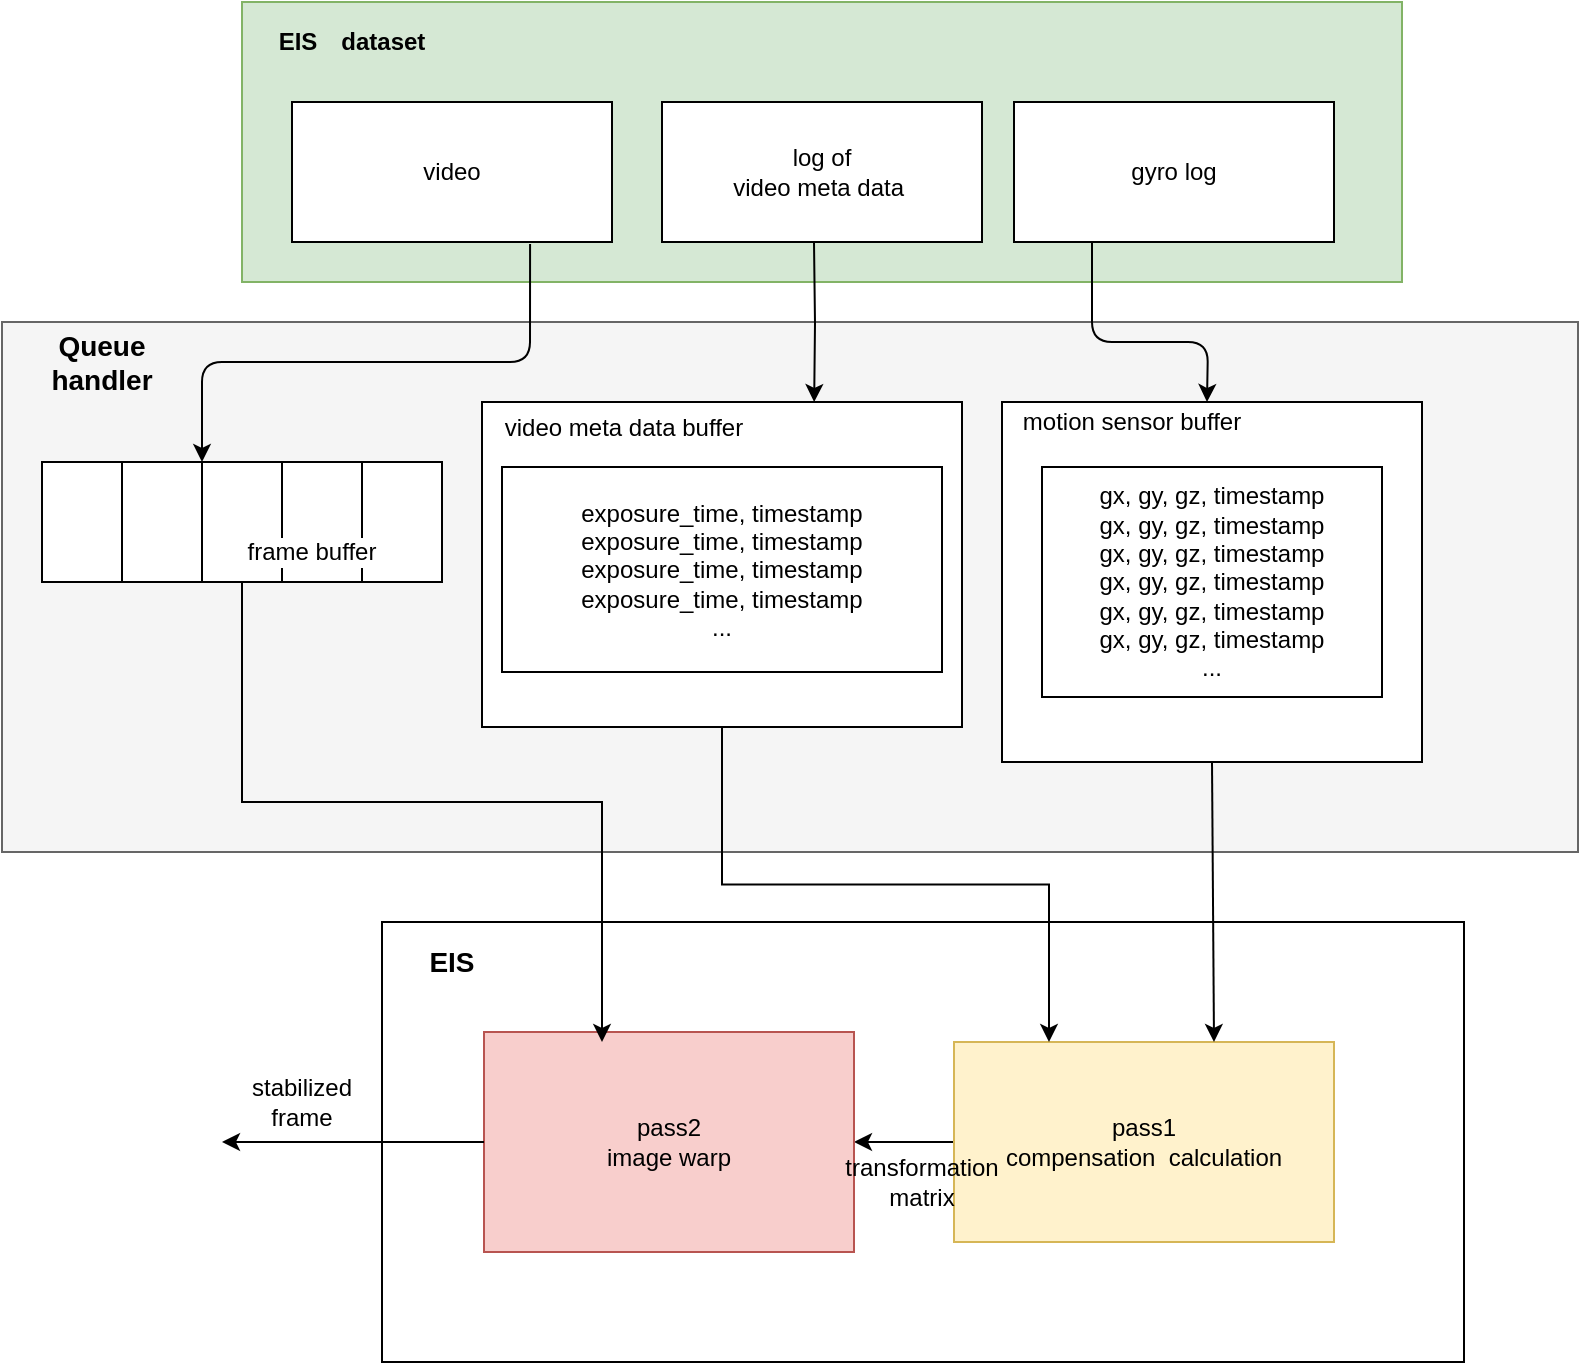 <mxfile version="12.6.5" type="device"><diagram id="pckq-Za0LadiSEhH-bo7" name="Page-1"><mxGraphModel dx="1086" dy="806" grid="1" gridSize="10" guides="1" tooltips="1" connect="1" arrows="1" fold="1" page="1" pageScale="1" pageWidth="827" pageHeight="1169" math="0" shadow="0"><root><mxCell id="0"/><mxCell id="1" parent="0"/><mxCell id="K-pxS7vYm2pjXd24T0SO-4" value="" style="rounded=0;whiteSpace=wrap;html=1;fillColor=#d5e8d4;strokeColor=#82b366;" vertex="1" parent="1"><mxGeometry x="140" y="310" width="580" height="140" as="geometry"/></mxCell><mxCell id="86jSjhqeAefCMMOoEHR7-1" value="" style="rounded=0;whiteSpace=wrap;html=1;fillColor=#f5f5f5;strokeColor=#666666;fontColor=#333333;" parent="1" vertex="1"><mxGeometry x="20" y="470" width="788" height="265" as="geometry"/></mxCell><mxCell id="pRQ-tqIKlYw9vhubMCUA-46" value="" style="rounded=0;whiteSpace=wrap;html=1;labelBackgroundColor=#ffffff;" parent="1" vertex="1"><mxGeometry x="210" y="770" width="541" height="220" as="geometry"/></mxCell><mxCell id="86jSjhqeAefCMMOoEHR7-3" style="edgeStyle=orthogonalEdgeStyle;rounded=0;orthogonalLoop=1;jettySize=auto;html=1;entryX=0.692;entryY=0;entryDx=0;entryDy=0;entryPerimeter=0;" parent="1" target="pRQ-tqIKlYw9vhubMCUA-29" edge="1"><mxGeometry relative="1" as="geometry"><mxPoint x="426" y="430" as="sourcePoint"/></mxGeometry></mxCell><mxCell id="pRQ-tqIKlYw9vhubMCUA-31" value="" style="group" parent="1" vertex="1" connectable="0"><mxGeometry x="510" y="510" width="220" height="180" as="geometry"/></mxCell><mxCell id="pRQ-tqIKlYw9vhubMCUA-26" value="" style="rounded=0;whiteSpace=wrap;html=1;labelBackgroundColor=#ffffff;" parent="pRQ-tqIKlYw9vhubMCUA-31" vertex="1"><mxGeometry x="10" width="210" height="180" as="geometry"/></mxCell><mxCell id="pRQ-tqIKlYw9vhubMCUA-25" value="gx, gy, gz, timestamp&lt;br&gt;gx, gy, gz, timestamp&lt;br&gt;gx, gy, gz, timestamp&lt;br&gt;gx, gy, gz, timestamp&lt;br&gt;gx, gy, gz, timestamp&lt;br&gt;gx, gy, gz, timestamp&lt;br&gt;..." style="rounded=0;whiteSpace=wrap;html=1;labelBackgroundColor=#ffffff;" parent="pRQ-tqIKlYw9vhubMCUA-31" vertex="1"><mxGeometry x="30" y="32.5" width="170" height="115" as="geometry"/></mxCell><mxCell id="pRQ-tqIKlYw9vhubMCUA-27" value="motion sensor buffer" style="text;html=1;strokeColor=none;fillColor=none;align=center;verticalAlign=middle;whiteSpace=wrap;rounded=0;labelBackgroundColor=#ffffff;" parent="pRQ-tqIKlYw9vhubMCUA-31" vertex="1"><mxGeometry width="150" height="20" as="geometry"/></mxCell><mxCell id="pRQ-tqIKlYw9vhubMCUA-32" value="" style="group" parent="1" vertex="1" connectable="0"><mxGeometry x="260" y="510" width="240" height="162.5" as="geometry"/></mxCell><mxCell id="pRQ-tqIKlYw9vhubMCUA-29" value="" style="rounded=0;whiteSpace=wrap;html=1;labelBackgroundColor=#ffffff;" parent="pRQ-tqIKlYw9vhubMCUA-32" vertex="1"><mxGeometry width="240" height="162.5" as="geometry"/></mxCell><mxCell id="pRQ-tqIKlYw9vhubMCUA-28" value="exposure_time, timestamp&lt;br&gt;exposure_time, timestamp&lt;br&gt;exposure_time, timestamp&lt;br&gt;exposure_time, timestamp&lt;br&gt;..." style="rounded=0;whiteSpace=wrap;html=1;labelBackgroundColor=#ffffff;" parent="pRQ-tqIKlYw9vhubMCUA-32" vertex="1"><mxGeometry x="10" y="32.5" width="220" height="102.5" as="geometry"/></mxCell><mxCell id="pRQ-tqIKlYw9vhubMCUA-30" value="video meta data buffer" style="text;html=1;strokeColor=none;fillColor=none;align=center;verticalAlign=middle;whiteSpace=wrap;rounded=0;labelBackgroundColor=#ffffff;" parent="pRQ-tqIKlYw9vhubMCUA-32" vertex="1"><mxGeometry x="1" y="3" width="140" height="20" as="geometry"/></mxCell><mxCell id="pRQ-tqIKlYw9vhubMCUA-33" value="" style="endArrow=classic;html=1;entryX=0.75;entryY=0;entryDx=0;entryDy=0;" parent="1" target="pRQ-tqIKlYw9vhubMCUA-27" edge="1"><mxGeometry width="50" height="50" relative="1" as="geometry"><mxPoint x="565" y="430" as="sourcePoint"/><mxPoint x="730" y="550" as="targetPoint"/><Array as="points"><mxPoint x="565" y="480"/><mxPoint x="623" y="480"/></Array></mxGeometry></mxCell><mxCell id="pRQ-tqIKlYw9vhubMCUA-41" value="" style="group" parent="1" vertex="1" connectable="0"><mxGeometry x="40" y="540" width="200" height="60" as="geometry"/></mxCell><mxCell id="pRQ-tqIKlYw9vhubMCUA-35" value="" style="rounded=0;whiteSpace=wrap;html=1;labelBackgroundColor=#ffffff;" parent="pRQ-tqIKlYw9vhubMCUA-41" vertex="1"><mxGeometry width="200" height="60" as="geometry"/></mxCell><mxCell id="pRQ-tqIKlYw9vhubMCUA-36" value="" style="endArrow=none;html=1;" parent="pRQ-tqIKlYw9vhubMCUA-41" edge="1"><mxGeometry width="50" height="50" relative="1" as="geometry"><mxPoint x="160" y="60" as="sourcePoint"/><mxPoint x="160" as="targetPoint"/></mxGeometry></mxCell><mxCell id="pRQ-tqIKlYw9vhubMCUA-38" value="" style="endArrow=none;html=1;" parent="pRQ-tqIKlYw9vhubMCUA-41" edge="1"><mxGeometry width="50" height="50" relative="1" as="geometry"><mxPoint x="120" y="60" as="sourcePoint"/><mxPoint x="120" as="targetPoint"/></mxGeometry></mxCell><mxCell id="pRQ-tqIKlYw9vhubMCUA-39" value="" style="endArrow=none;html=1;" parent="pRQ-tqIKlYw9vhubMCUA-41" edge="1"><mxGeometry width="50" height="50" relative="1" as="geometry"><mxPoint x="80" y="60" as="sourcePoint"/><mxPoint x="80" as="targetPoint"/></mxGeometry></mxCell><mxCell id="pRQ-tqIKlYw9vhubMCUA-40" value="" style="endArrow=none;html=1;" parent="pRQ-tqIKlYw9vhubMCUA-41" edge="1"><mxGeometry width="50" height="50" relative="1" as="geometry"><mxPoint x="40" y="60" as="sourcePoint"/><mxPoint x="40" as="targetPoint"/></mxGeometry></mxCell><mxCell id="pRQ-tqIKlYw9vhubMCUA-43" value="frame buffer" style="text;html=1;strokeColor=none;fillColor=none;align=center;verticalAlign=middle;whiteSpace=wrap;rounded=0;labelBackgroundColor=#ffffff;" parent="pRQ-tqIKlYw9vhubMCUA-41" vertex="1"><mxGeometry x="100" y="35" width="70" height="20" as="geometry"/></mxCell><mxCell id="pRQ-tqIKlYw9vhubMCUA-42" value="" style="endArrow=classic;html=1;exitX=0.227;exitY=1.013;exitDx=0;exitDy=0;exitPerimeter=0;" parent="1" edge="1"><mxGeometry width="50" height="50" relative="1" as="geometry"><mxPoint x="284.04" y="431.04" as="sourcePoint"/><mxPoint x="120" y="540" as="targetPoint"/><Array as="points"><mxPoint x="284" y="490"/><mxPoint x="120" y="490"/></Array></mxGeometry></mxCell><mxCell id="pRQ-tqIKlYw9vhubMCUA-50" value="" style="edgeStyle=orthogonalEdgeStyle;rounded=0;orthogonalLoop=1;jettySize=auto;html=1;" parent="1" source="pRQ-tqIKlYw9vhubMCUA-44" target="pRQ-tqIKlYw9vhubMCUA-45" edge="1"><mxGeometry relative="1" as="geometry"/></mxCell><mxCell id="pRQ-tqIKlYw9vhubMCUA-44" value="pass1&lt;br&gt;compensation&amp;nbsp; calculation" style="rounded=0;whiteSpace=wrap;html=1;labelBackgroundColor=none;fillColor=#fff2cc;strokeColor=#d6b656;" parent="1" vertex="1"><mxGeometry x="496" y="830" width="190" height="100" as="geometry"/></mxCell><mxCell id="pRQ-tqIKlYw9vhubMCUA-45" value="pass2&lt;br&gt;image warp" style="rounded=0;whiteSpace=wrap;html=1;labelBackgroundColor=none;fillColor=#f8cecc;strokeColor=#b85450;" parent="1" vertex="1"><mxGeometry x="261" y="825" width="185" height="110" as="geometry"/></mxCell><mxCell id="pRQ-tqIKlYw9vhubMCUA-47" value="" style="endArrow=classic;html=1;exitX=0.5;exitY=1;exitDx=0;exitDy=0;" parent="1" source="pRQ-tqIKlYw9vhubMCUA-26" edge="1"><mxGeometry width="50" height="50" relative="1" as="geometry"><mxPoint x="380" y="790" as="sourcePoint"/><mxPoint x="626" y="830" as="targetPoint"/></mxGeometry></mxCell><mxCell id="pRQ-tqIKlYw9vhubMCUA-48" style="edgeStyle=orthogonalEdgeStyle;rounded=0;orthogonalLoop=1;jettySize=auto;html=1;entryX=0.25;entryY=0;entryDx=0;entryDy=0;" parent="1" source="pRQ-tqIKlYw9vhubMCUA-29" target="pRQ-tqIKlYw9vhubMCUA-44" edge="1"><mxGeometry relative="1" as="geometry"/></mxCell><mxCell id="pRQ-tqIKlYw9vhubMCUA-49" style="edgeStyle=orthogonalEdgeStyle;rounded=0;orthogonalLoop=1;jettySize=auto;html=1;" parent="1" source="pRQ-tqIKlYw9vhubMCUA-35" edge="1"><mxGeometry relative="1" as="geometry"><mxPoint x="320" y="830" as="targetPoint"/><Array as="points"><mxPoint x="140" y="710"/><mxPoint x="320" y="710"/><mxPoint x="320" y="830"/></Array></mxGeometry></mxCell><mxCell id="pRQ-tqIKlYw9vhubMCUA-51" value="transformation matrix" style="text;html=1;strokeColor=none;fillColor=none;align=center;verticalAlign=middle;whiteSpace=wrap;rounded=0;labelBackgroundColor=none;" parent="1" vertex="1"><mxGeometry x="460" y="890" width="40" height="20" as="geometry"/></mxCell><mxCell id="pRQ-tqIKlYw9vhubMCUA-53" value="" style="edgeStyle=orthogonalEdgeStyle;rounded=0;orthogonalLoop=1;jettySize=auto;html=1;" parent="1" source="pRQ-tqIKlYw9vhubMCUA-45" edge="1"><mxGeometry relative="1" as="geometry"><mxPoint x="130" y="880" as="targetPoint"/></mxGeometry></mxCell><mxCell id="pRQ-tqIKlYw9vhubMCUA-54" value="stabilized frame" style="text;html=1;strokeColor=none;fillColor=none;align=center;verticalAlign=middle;whiteSpace=wrap;rounded=0;labelBackgroundColor=none;" parent="1" vertex="1"><mxGeometry x="150" y="850" width="40" height="20" as="geometry"/></mxCell><mxCell id="pRQ-tqIKlYw9vhubMCUA-55" value="EIS" style="text;html=1;strokeColor=none;fillColor=none;align=center;verticalAlign=middle;whiteSpace=wrap;rounded=0;labelBackgroundColor=none;fontStyle=1;fontSize=14;" parent="1" vertex="1"><mxGeometry x="220" y="780" width="50" height="20" as="geometry"/></mxCell><mxCell id="86jSjhqeAefCMMOoEHR7-4" value="Queue handler" style="text;html=1;strokeColor=none;fillColor=none;align=center;verticalAlign=middle;whiteSpace=wrap;rounded=0;fontSize=14;fontStyle=1" parent="1" vertex="1"><mxGeometry x="30" y="480" width="80" height="20" as="geometry"/></mxCell><mxCell id="K-pxS7vYm2pjXd24T0SO-1" value="log of &lt;br&gt;video meta data&amp;nbsp;" style="rounded=0;whiteSpace=wrap;html=1;" vertex="1" parent="1"><mxGeometry x="350" y="360" width="160" height="70" as="geometry"/></mxCell><mxCell id="K-pxS7vYm2pjXd24T0SO-2" value="gyro log" style="rounded=0;whiteSpace=wrap;html=1;" vertex="1" parent="1"><mxGeometry x="526" y="360" width="160" height="70" as="geometry"/></mxCell><mxCell id="K-pxS7vYm2pjXd24T0SO-3" value="video" style="rounded=0;whiteSpace=wrap;html=1;" vertex="1" parent="1"><mxGeometry x="165" y="360" width="160" height="70" as="geometry"/></mxCell><mxCell id="K-pxS7vYm2pjXd24T0SO-5" value="EIS　dataset" style="text;html=1;strokeColor=none;fillColor=none;align=center;verticalAlign=middle;whiteSpace=wrap;rounded=0;fontStyle=1" vertex="1" parent="1"><mxGeometry x="130" y="320" width="130" height="20" as="geometry"/></mxCell></root></mxGraphModel></diagram></mxfile>